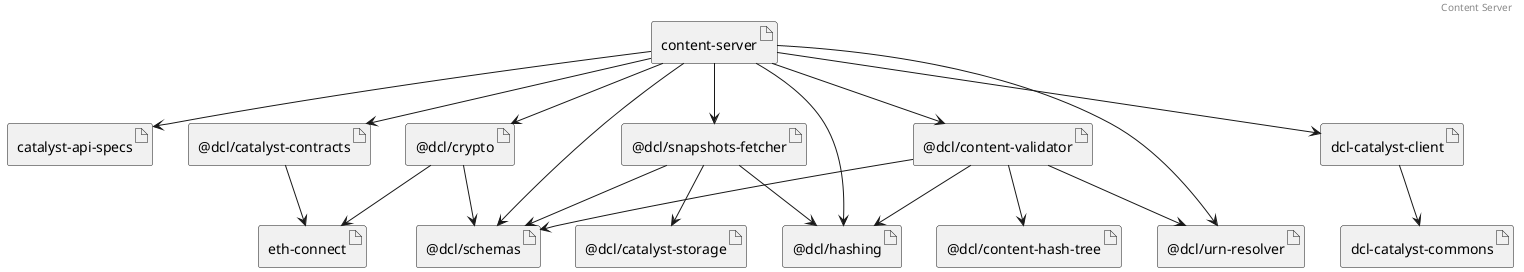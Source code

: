 @startuml
header "Content Server"
artifact "content-server" as contentserver
artifact "catalyst-api-specs" as catalystapispecs
artifact "@dcl/catalyst-contracts" as catalystcontracts
artifact "@dcl/content-validator" as contentvalidator
artifact "@dcl/crypto" as crypto
artifact "@dcl/hashing" as hashing
artifact "@dcl/schemas" as schemas
artifact "@dcl/snapshots-fetcher" as snapshotsfetcher
artifact "@dcl/urn-resolver" as urnresolver
artifact "eth-connect" as ethconnect
artifact "@dcl/content-hash-tree" as contenthashtree
artifact "@dcl/catalyst-storage" as catalyststorage
artifact "dcl-catalyst-client" as catalystclient
artifact "dcl-catalyst-commons" as catalystcommons

contentserver --> catalystapispecs
contentserver --> catalystcontracts
contentserver --> contentvalidator
contentserver --> crypto
contentserver --> hashing
contentserver --> schemas
contentserver --> snapshotsfetcher
contentserver --> urnresolver
contentserver --> catalystclient
catalystclient --> catalystcommons
catalystcontracts --> ethconnect
contentvalidator --> contenthashtree
contentvalidator --> hashing
contentvalidator --> schemas
contentvalidator --> urnresolver
crypto --> schemas
crypto --> ethconnect
snapshotsfetcher --> catalyststorage
snapshotsfetcher --> hashing
snapshotsfetcher --> schemas

newpage
header "Lambdas Server"
artifact "lambdas-server" as lambdasserver
artifact "catalyst-api-specs" as catalystapispecs
artifact "@dcl/catalyst-contracts" as catalystcontracts
artifact "@dcl/crypto" as crypto
artifact "@dcl/schemas" as schemas
artifact "@dcl/urn-resolver" as urnresolver
artifact "eth-connect" as ethconnect
artifact "dcl-catalyst-client" as catalystclient
artifact "dcl-catalyst-commons" as catalystcommons

lambdasserver --> catalystapispecs
lambdasserver --> catalystcontracts
lambdasserver --> crypto
lambdasserver --> schemas
lambdasserver --> urnresolver
lambdasserver --> catalystclient
lambdasserver --> catalystcommons
catalystclient --> catalystcommons
catalystcontracts --> ethconnect
crypto --> schemas
crypto --> ethconnect

@enduml
